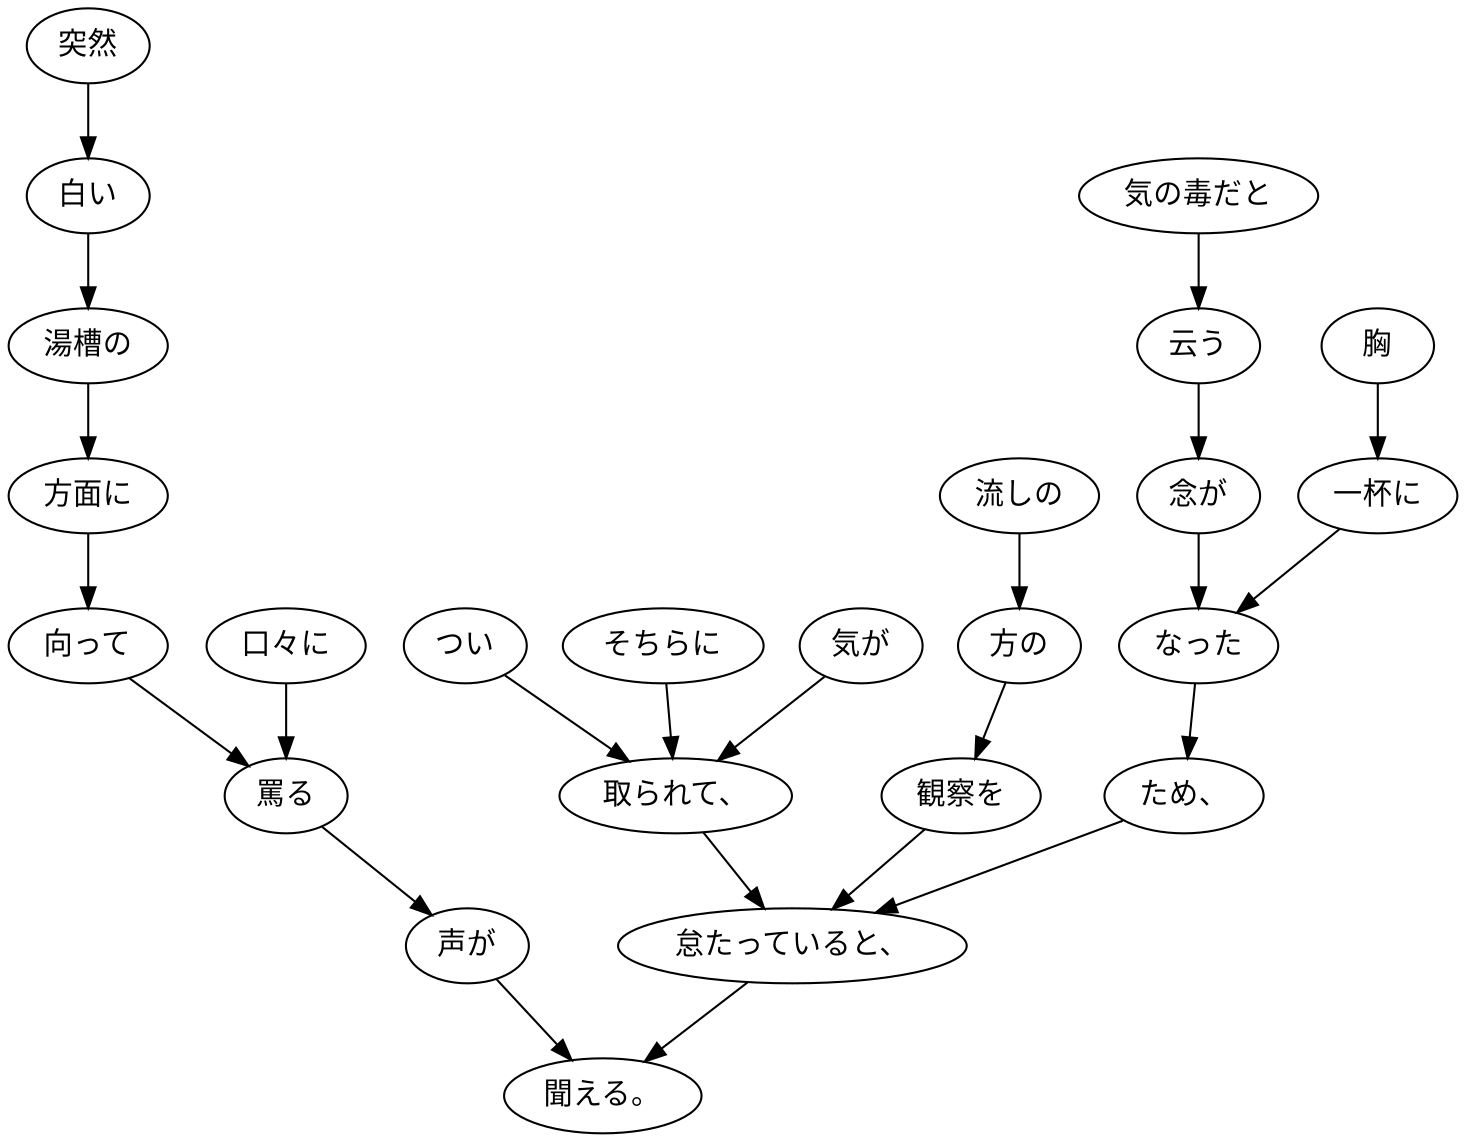 digraph graph4514 {
	node0 [label="気の毒だと"];
	node1 [label="云う"];
	node2 [label="念が"];
	node3 [label="胸"];
	node4 [label="一杯に"];
	node5 [label="なった"];
	node6 [label="ため、"];
	node7 [label="つい"];
	node8 [label="そちらに"];
	node9 [label="気が"];
	node10 [label="取られて、"];
	node11 [label="流しの"];
	node12 [label="方の"];
	node13 [label="観察を"];
	node14 [label="怠たっていると、"];
	node15 [label="突然"];
	node16 [label="白い"];
	node17 [label="湯槽の"];
	node18 [label="方面に"];
	node19 [label="向って"];
	node20 [label="口々に"];
	node21 [label="罵る"];
	node22 [label="声が"];
	node23 [label="聞える。"];
	node0 -> node1;
	node1 -> node2;
	node2 -> node5;
	node3 -> node4;
	node4 -> node5;
	node5 -> node6;
	node6 -> node14;
	node7 -> node10;
	node8 -> node10;
	node9 -> node10;
	node10 -> node14;
	node11 -> node12;
	node12 -> node13;
	node13 -> node14;
	node14 -> node23;
	node15 -> node16;
	node16 -> node17;
	node17 -> node18;
	node18 -> node19;
	node19 -> node21;
	node20 -> node21;
	node21 -> node22;
	node22 -> node23;
}
